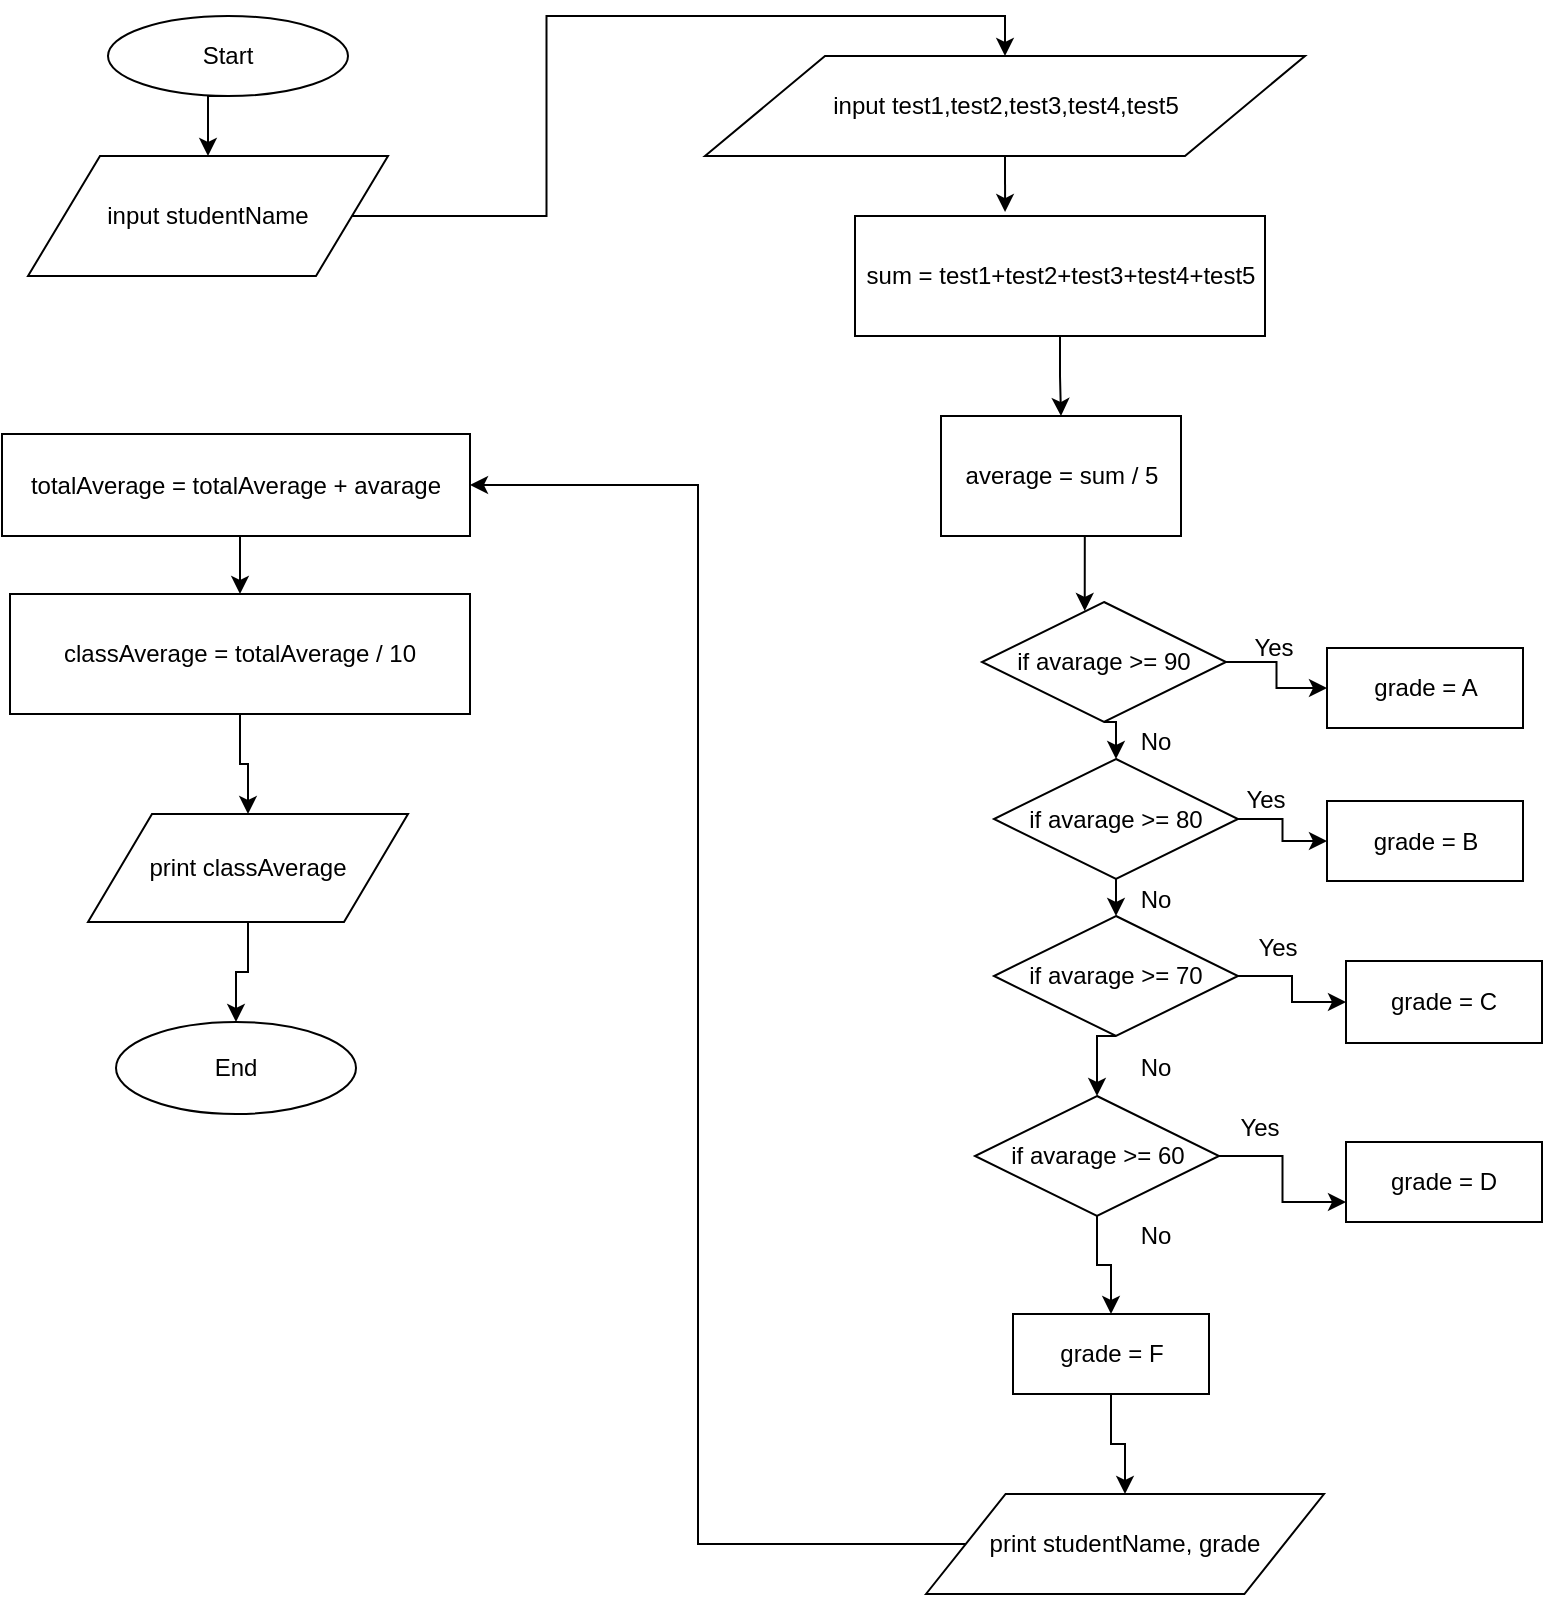 <mxfile version="11.3.0" type="device" pages="1"><diagram id="lp2wK6yO0J8YGUJruySO" name="Page-1"><mxGraphModel dx="1106" dy="825" grid="1" gridSize="10" guides="1" tooltips="1" connect="1" arrows="1" fold="1" page="1" pageScale="1" pageWidth="850" pageHeight="1100" math="0" shadow="0"><root><mxCell id="0"/><mxCell id="1" parent="0"/><mxCell id="BCsHm07Pud3xxthC0Pur-8" style="edgeStyle=orthogonalEdgeStyle;rounded=0;orthogonalLoop=1;jettySize=auto;html=1;exitX=0.5;exitY=1;exitDx=0;exitDy=0;entryX=0.366;entryY=-0.033;entryDx=0;entryDy=0;entryPerimeter=0;" edge="1" parent="1" source="BCsHm07Pud3xxthC0Pur-2" target="BCsHm07Pud3xxthC0Pur-3"><mxGeometry relative="1" as="geometry"/></mxCell><mxCell id="BCsHm07Pud3xxthC0Pur-2" value="input test1,test2,test3,test4,test5" style="shape=parallelogram;perimeter=parallelogramPerimeter;whiteSpace=wrap;html=1;" vertex="1" parent="1"><mxGeometry x="418.5" y="111" width="300" height="50" as="geometry"/></mxCell><mxCell id="BCsHm07Pud3xxthC0Pur-9" style="edgeStyle=orthogonalEdgeStyle;rounded=0;orthogonalLoop=1;jettySize=auto;html=1;exitX=0.5;exitY=1;exitDx=0;exitDy=0;entryX=0.5;entryY=0;entryDx=0;entryDy=0;" edge="1" parent="1" source="BCsHm07Pud3xxthC0Pur-3" target="BCsHm07Pud3xxthC0Pur-4"><mxGeometry relative="1" as="geometry"/></mxCell><mxCell id="BCsHm07Pud3xxthC0Pur-3" value="sum =&amp;nbsp;&lt;span&gt;test1+test2+test3+test4+test5&lt;/span&gt;" style="rounded=0;whiteSpace=wrap;html=1;" vertex="1" parent="1"><mxGeometry x="493.5" y="191" width="205" height="60" as="geometry"/></mxCell><mxCell id="BCsHm07Pud3xxthC0Pur-20" style="edgeStyle=orthogonalEdgeStyle;rounded=0;orthogonalLoop=1;jettySize=auto;html=1;exitX=0.5;exitY=1;exitDx=0;exitDy=0;entryX=0.421;entryY=0.075;entryDx=0;entryDy=0;entryPerimeter=0;" edge="1" parent="1" source="BCsHm07Pud3xxthC0Pur-4" target="BCsHm07Pud3xxthC0Pur-12"><mxGeometry relative="1" as="geometry"/></mxCell><mxCell id="BCsHm07Pud3xxthC0Pur-4" value="&lt;span&gt;average = sum / 5&lt;/span&gt;" style="rounded=0;whiteSpace=wrap;html=1;" vertex="1" parent="1"><mxGeometry x="536.5" y="291" width="120" height="60" as="geometry"/></mxCell><mxCell id="BCsHm07Pud3xxthC0Pur-21" style="edgeStyle=orthogonalEdgeStyle;rounded=0;orthogonalLoop=1;jettySize=auto;html=1;exitX=1;exitY=0.5;exitDx=0;exitDy=0;entryX=0;entryY=0.5;entryDx=0;entryDy=0;" edge="1" parent="1" source="BCsHm07Pud3xxthC0Pur-12" target="BCsHm07Pud3xxthC0Pur-13"><mxGeometry relative="1" as="geometry"/></mxCell><mxCell id="BCsHm07Pud3xxthC0Pur-22" style="edgeStyle=orthogonalEdgeStyle;rounded=0;orthogonalLoop=1;jettySize=auto;html=1;exitX=0.5;exitY=1;exitDx=0;exitDy=0;entryX=0.5;entryY=0;entryDx=0;entryDy=0;" edge="1" parent="1" source="BCsHm07Pud3xxthC0Pur-12" target="BCsHm07Pud3xxthC0Pur-14"><mxGeometry relative="1" as="geometry"/></mxCell><mxCell id="BCsHm07Pud3xxthC0Pur-12" value="if avarage &amp;gt;= 90" style="rhombus;whiteSpace=wrap;html=1;" vertex="1" parent="1"><mxGeometry x="557" y="384" width="122" height="60" as="geometry"/></mxCell><mxCell id="BCsHm07Pud3xxthC0Pur-13" value="grade = A" style="shape=parallelogram;perimeter=parallelogramPerimeter;whiteSpace=wrap;html=1;size=0;" vertex="1" parent="1"><mxGeometry x="729.5" y="407" width="98" height="40" as="geometry"/></mxCell><mxCell id="BCsHm07Pud3xxthC0Pur-23" style="edgeStyle=orthogonalEdgeStyle;rounded=0;orthogonalLoop=1;jettySize=auto;html=1;exitX=1;exitY=0.5;exitDx=0;exitDy=0;" edge="1" parent="1" source="BCsHm07Pud3xxthC0Pur-14" target="BCsHm07Pud3xxthC0Pur-17"><mxGeometry relative="1" as="geometry"/></mxCell><mxCell id="BCsHm07Pud3xxthC0Pur-24" style="edgeStyle=orthogonalEdgeStyle;rounded=0;orthogonalLoop=1;jettySize=auto;html=1;exitX=0.5;exitY=1;exitDx=0;exitDy=0;entryX=0.5;entryY=0;entryDx=0;entryDy=0;" edge="1" parent="1" source="BCsHm07Pud3xxthC0Pur-14" target="BCsHm07Pud3xxthC0Pur-15"><mxGeometry relative="1" as="geometry"/></mxCell><mxCell id="BCsHm07Pud3xxthC0Pur-14" value="if avarage &amp;gt;= 80" style="rhombus;whiteSpace=wrap;html=1;" vertex="1" parent="1"><mxGeometry x="563" y="462.5" width="122" height="60" as="geometry"/></mxCell><mxCell id="BCsHm07Pud3xxthC0Pur-25" style="edgeStyle=orthogonalEdgeStyle;rounded=0;orthogonalLoop=1;jettySize=auto;html=1;exitX=1;exitY=0.5;exitDx=0;exitDy=0;entryX=0;entryY=0.5;entryDx=0;entryDy=0;" edge="1" parent="1" source="BCsHm07Pud3xxthC0Pur-15" target="BCsHm07Pud3xxthC0Pur-18"><mxGeometry relative="1" as="geometry"/></mxCell><mxCell id="BCsHm07Pud3xxthC0Pur-26" style="edgeStyle=orthogonalEdgeStyle;rounded=0;orthogonalLoop=1;jettySize=auto;html=1;exitX=0.5;exitY=1;exitDx=0;exitDy=0;entryX=0.5;entryY=0;entryDx=0;entryDy=0;" edge="1" parent="1" source="BCsHm07Pud3xxthC0Pur-15" target="BCsHm07Pud3xxthC0Pur-16"><mxGeometry relative="1" as="geometry"/></mxCell><mxCell id="BCsHm07Pud3xxthC0Pur-15" value="if avarage &amp;gt;= 70" style="rhombus;whiteSpace=wrap;html=1;" vertex="1" parent="1"><mxGeometry x="563" y="541" width="122" height="60" as="geometry"/></mxCell><mxCell id="BCsHm07Pud3xxthC0Pur-27" style="edgeStyle=orthogonalEdgeStyle;rounded=0;orthogonalLoop=1;jettySize=auto;html=1;exitX=1;exitY=0.5;exitDx=0;exitDy=0;entryX=0;entryY=0.75;entryDx=0;entryDy=0;" edge="1" parent="1" source="BCsHm07Pud3xxthC0Pur-16" target="BCsHm07Pud3xxthC0Pur-19"><mxGeometry relative="1" as="geometry"/></mxCell><mxCell id="BCsHm07Pud3xxthC0Pur-29" style="edgeStyle=orthogonalEdgeStyle;rounded=0;orthogonalLoop=1;jettySize=auto;html=1;entryX=0.5;entryY=0;entryDx=0;entryDy=0;" edge="1" parent="1" source="BCsHm07Pud3xxthC0Pur-16" target="BCsHm07Pud3xxthC0Pur-28"><mxGeometry relative="1" as="geometry"/></mxCell><mxCell id="BCsHm07Pud3xxthC0Pur-16" value="if avarage &amp;gt;= 60" style="rhombus;whiteSpace=wrap;html=1;" vertex="1" parent="1"><mxGeometry x="553.5" y="631" width="122" height="60" as="geometry"/></mxCell><mxCell id="BCsHm07Pud3xxthC0Pur-17" value="grade = B" style="shape=parallelogram;perimeter=parallelogramPerimeter;whiteSpace=wrap;html=1;size=0;" vertex="1" parent="1"><mxGeometry x="729.5" y="483.5" width="98" height="40" as="geometry"/></mxCell><mxCell id="BCsHm07Pud3xxthC0Pur-18" value="grade = C" style="shape=parallelogram;perimeter=parallelogramPerimeter;whiteSpace=wrap;html=1;size=0;" vertex="1" parent="1"><mxGeometry x="739" y="563.5" width="98" height="41" as="geometry"/></mxCell><mxCell id="BCsHm07Pud3xxthC0Pur-19" value="grade = D" style="shape=parallelogram;perimeter=parallelogramPerimeter;whiteSpace=wrap;html=1;size=0;" vertex="1" parent="1"><mxGeometry x="739" y="654" width="98" height="40" as="geometry"/></mxCell><mxCell id="BCsHm07Pud3xxthC0Pur-65" style="edgeStyle=orthogonalEdgeStyle;rounded=0;orthogonalLoop=1;jettySize=auto;html=1;entryX=0.5;entryY=0;entryDx=0;entryDy=0;" edge="1" parent="1" source="BCsHm07Pud3xxthC0Pur-28" target="BCsHm07Pud3xxthC0Pur-64"><mxGeometry relative="1" as="geometry"/></mxCell><mxCell id="BCsHm07Pud3xxthC0Pur-28" value="grade = F" style="shape=parallelogram;perimeter=parallelogramPerimeter;whiteSpace=wrap;html=1;size=0;" vertex="1" parent="1"><mxGeometry x="572.5" y="740" width="98" height="40" as="geometry"/></mxCell><mxCell id="BCsHm07Pud3xxthC0Pur-31" value="Yes" style="text;html=1;strokeColor=none;fillColor=none;align=center;verticalAlign=middle;whiteSpace=wrap;rounded=0;" vertex="1" parent="1"><mxGeometry x="682.5" y="397" width="40" height="20" as="geometry"/></mxCell><mxCell id="BCsHm07Pud3xxthC0Pur-32" value="Yes" style="text;html=1;strokeColor=none;fillColor=none;align=center;verticalAlign=middle;whiteSpace=wrap;rounded=0;" vertex="1" parent="1"><mxGeometry x="679" y="472.5" width="40" height="20" as="geometry"/></mxCell><mxCell id="BCsHm07Pud3xxthC0Pur-33" value="Yes" style="text;html=1;strokeColor=none;fillColor=none;align=center;verticalAlign=middle;whiteSpace=wrap;rounded=0;" vertex="1" parent="1"><mxGeometry x="685" y="546.5" width="40" height="20" as="geometry"/></mxCell><mxCell id="BCsHm07Pud3xxthC0Pur-34" value="Yes" style="text;html=1;strokeColor=none;fillColor=none;align=center;verticalAlign=middle;whiteSpace=wrap;rounded=0;" vertex="1" parent="1"><mxGeometry x="675.5" y="637" width="40" height="20" as="geometry"/></mxCell><mxCell id="BCsHm07Pud3xxthC0Pur-35" value="No" style="text;html=1;strokeColor=none;fillColor=none;align=center;verticalAlign=middle;whiteSpace=wrap;rounded=0;" vertex="1" parent="1"><mxGeometry x="624" y="444" width="40" height="20" as="geometry"/></mxCell><mxCell id="BCsHm07Pud3xxthC0Pur-36" value="No" style="text;html=1;strokeColor=none;fillColor=none;align=center;verticalAlign=middle;whiteSpace=wrap;rounded=0;" vertex="1" parent="1"><mxGeometry x="624" y="522.5" width="40" height="20" as="geometry"/></mxCell><mxCell id="BCsHm07Pud3xxthC0Pur-37" value="No" style="text;html=1;strokeColor=none;fillColor=none;align=center;verticalAlign=middle;whiteSpace=wrap;rounded=0;" vertex="1" parent="1"><mxGeometry x="624" y="606.5" width="40" height="20" as="geometry"/></mxCell><mxCell id="BCsHm07Pud3xxthC0Pur-40" value="No" style="text;html=1;strokeColor=none;fillColor=none;align=center;verticalAlign=middle;whiteSpace=wrap;rounded=0;" vertex="1" parent="1"><mxGeometry x="624" y="691" width="40" height="20" as="geometry"/></mxCell><mxCell id="BCsHm07Pud3xxthC0Pur-50" style="edgeStyle=orthogonalEdgeStyle;rounded=0;orthogonalLoop=1;jettySize=auto;html=1;exitX=0.5;exitY=1;exitDx=0;exitDy=0;entryX=0.5;entryY=0;entryDx=0;entryDy=0;" edge="1" parent="1" source="BCsHm07Pud3xxthC0Pur-43" target="BCsHm07Pud3xxthC0Pur-47"><mxGeometry relative="1" as="geometry"/></mxCell><mxCell id="BCsHm07Pud3xxthC0Pur-43" value="Start" style="ellipse;whiteSpace=wrap;html=1;" vertex="1" parent="1"><mxGeometry x="120" y="91" width="120" height="40" as="geometry"/></mxCell><mxCell id="BCsHm07Pud3xxthC0Pur-49" style="edgeStyle=orthogonalEdgeStyle;rounded=0;orthogonalLoop=1;jettySize=auto;html=1;entryX=0.5;entryY=0;entryDx=0;entryDy=0;" edge="1" parent="1" source="BCsHm07Pud3xxthC0Pur-47" target="BCsHm07Pud3xxthC0Pur-2"><mxGeometry relative="1" as="geometry"/></mxCell><mxCell id="BCsHm07Pud3xxthC0Pur-47" value="input studentName" style="shape=parallelogram;perimeter=parallelogramPerimeter;whiteSpace=wrap;html=1;" vertex="1" parent="1"><mxGeometry x="80" y="161" width="180" height="60" as="geometry"/></mxCell><mxCell id="BCsHm07Pud3xxthC0Pur-61" style="edgeStyle=orthogonalEdgeStyle;rounded=0;orthogonalLoop=1;jettySize=auto;html=1;exitX=0.5;exitY=1;exitDx=0;exitDy=0;entryX=0.5;entryY=0;entryDx=0;entryDy=0;" edge="1" parent="1" source="BCsHm07Pud3xxthC0Pur-53" target="BCsHm07Pud3xxthC0Pur-58"><mxGeometry relative="1" as="geometry"/></mxCell><mxCell id="BCsHm07Pud3xxthC0Pur-53" value="&lt;span style=&quot;font-size: 12px&quot;&gt;totalAverage =&amp;nbsp;totalAverage + avarage&lt;/span&gt;" style="rounded=0;whiteSpace=wrap;html=1;" vertex="1" parent="1"><mxGeometry x="67" y="300" width="234" height="51" as="geometry"/></mxCell><mxCell id="BCsHm07Pud3xxthC0Pur-62" style="edgeStyle=orthogonalEdgeStyle;rounded=0;orthogonalLoop=1;jettySize=auto;html=1;exitX=0.5;exitY=1;exitDx=0;exitDy=0;entryX=0.5;entryY=0;entryDx=0;entryDy=0;" edge="1" parent="1" source="BCsHm07Pud3xxthC0Pur-58" target="BCsHm07Pud3xxthC0Pur-59"><mxGeometry relative="1" as="geometry"/></mxCell><mxCell id="BCsHm07Pud3xxthC0Pur-58" value="&lt;span style=&quot;font-size: 12px&quot;&gt;classAverage = totalAverage / 10&lt;/span&gt;" style="rounded=0;whiteSpace=wrap;html=1;" vertex="1" parent="1"><mxGeometry x="71" y="380" width="230" height="60" as="geometry"/></mxCell><mxCell id="BCsHm07Pud3xxthC0Pur-63" style="edgeStyle=orthogonalEdgeStyle;rounded=0;orthogonalLoop=1;jettySize=auto;html=1;exitX=0.5;exitY=1;exitDx=0;exitDy=0;entryX=0.5;entryY=0;entryDx=0;entryDy=0;" edge="1" parent="1" source="BCsHm07Pud3xxthC0Pur-59" target="BCsHm07Pud3xxthC0Pur-60"><mxGeometry relative="1" as="geometry"/></mxCell><mxCell id="BCsHm07Pud3xxthC0Pur-59" value="print classAverage" style="shape=parallelogram;perimeter=parallelogramPerimeter;whiteSpace=wrap;html=1;" vertex="1" parent="1"><mxGeometry x="110" y="490" width="160" height="54" as="geometry"/></mxCell><mxCell id="BCsHm07Pud3xxthC0Pur-60" value="End" style="ellipse;whiteSpace=wrap;html=1;" vertex="1" parent="1"><mxGeometry x="124" y="594" width="120" height="46" as="geometry"/></mxCell><mxCell id="BCsHm07Pud3xxthC0Pur-66" style="edgeStyle=orthogonalEdgeStyle;rounded=0;orthogonalLoop=1;jettySize=auto;html=1;entryX=1;entryY=0.5;entryDx=0;entryDy=0;" edge="1" parent="1" source="BCsHm07Pud3xxthC0Pur-64" target="BCsHm07Pud3xxthC0Pur-53"><mxGeometry relative="1" as="geometry"/></mxCell><mxCell id="BCsHm07Pud3xxthC0Pur-64" value="print studentName, grade" style="shape=parallelogram;perimeter=parallelogramPerimeter;whiteSpace=wrap;html=1;" vertex="1" parent="1"><mxGeometry x="529" y="830" width="199" height="50" as="geometry"/></mxCell></root></mxGraphModel></diagram></mxfile>